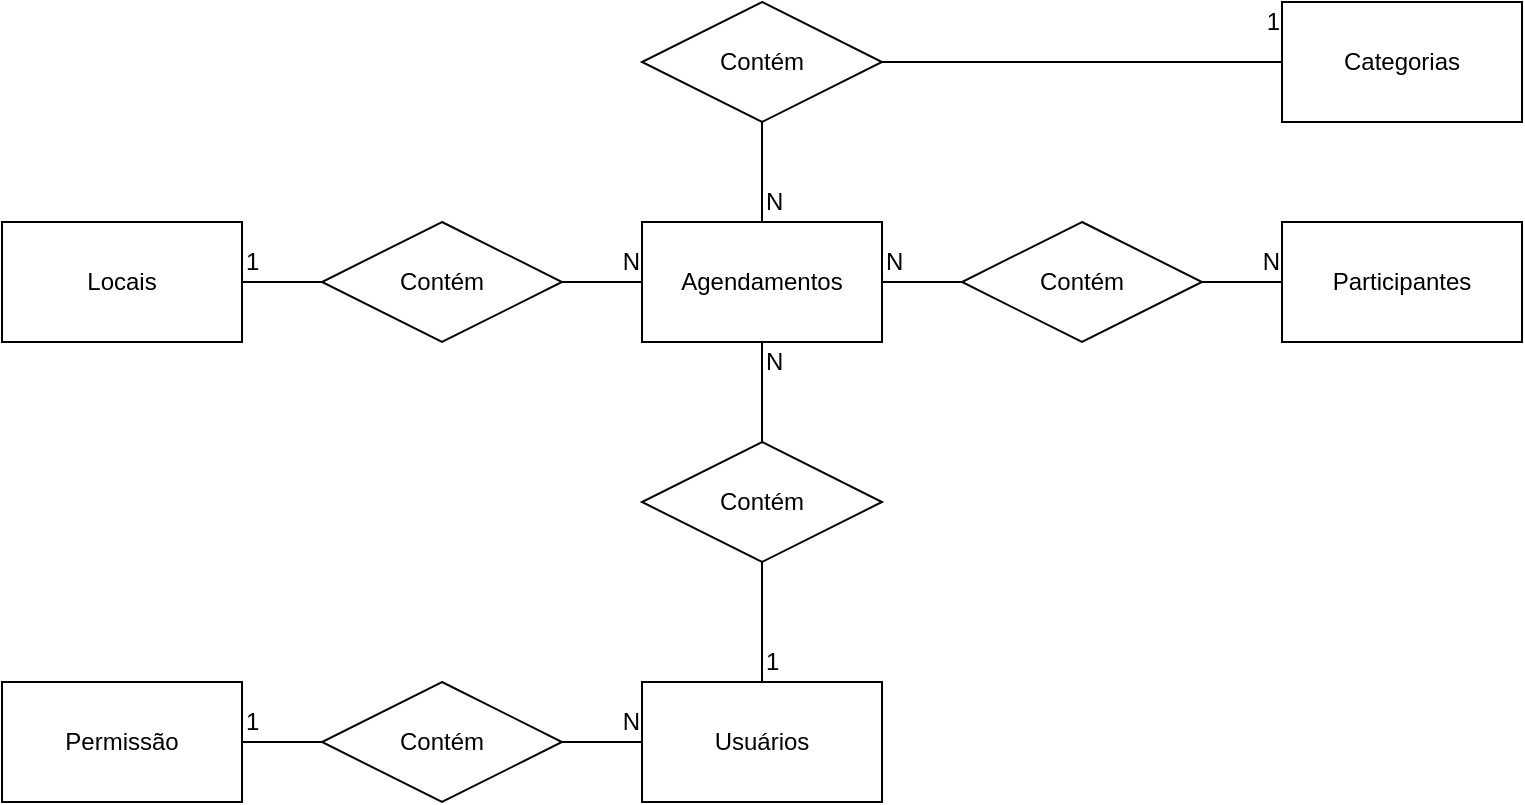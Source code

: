 <mxfile version="12.2.0" type="device" pages="2"><diagram id="XMe4CRf7_BQNxIfRxht0" name="Conceitual"><mxGraphModel dx="2062" dy="804" grid="1" gridSize="10" guides="1" tooltips="1" connect="1" arrows="1" fold="1" page="1" pageScale="1" pageWidth="1169" pageHeight="827" math="0" shadow="0"><root><mxCell id="0"/><mxCell id="1" parent="0"/><mxCell id="_V3fu1oozuBpXHvdez9o-13" style="edgeStyle=orthogonalEdgeStyle;rounded=0;orthogonalLoop=1;jettySize=auto;html=1;entryX=0;entryY=0.5;entryDx=0;entryDy=0;endArrow=none;endFill=0;" parent="1" source="_V3fu1oozuBpXHvdez9o-2" target="_V3fu1oozuBpXHvdez9o-6" edge="1"><mxGeometry relative="1" as="geometry"/></mxCell><mxCell id="_V3fu1oozuBpXHvdez9o-2" value="Contém" style="rhombus;whiteSpace=wrap;html=1;" parent="1" vertex="1"><mxGeometry x="200" y="150" width="120" height="60" as="geometry"/></mxCell><mxCell id="_V3fu1oozuBpXHvdez9o-12" style="edgeStyle=orthogonalEdgeStyle;rounded=0;orthogonalLoop=1;jettySize=auto;html=1;entryX=0;entryY=0.5;entryDx=0;entryDy=0;endArrow=none;endFill=0;" parent="1" source="_V3fu1oozuBpXHvdez9o-4" target="_V3fu1oozuBpXHvdez9o-2" edge="1"><mxGeometry relative="1" as="geometry"/></mxCell><mxCell id="_V3fu1oozuBpXHvdez9o-4" value="Locais" style="rounded=0;whiteSpace=wrap;html=1;" parent="1" vertex="1"><mxGeometry x="40" y="150" width="120" height="60" as="geometry"/></mxCell><mxCell id="_V3fu1oozuBpXHvdez9o-5" value="Permissão" style="rounded=0;whiteSpace=wrap;html=1;" parent="1" vertex="1"><mxGeometry x="40" y="380" width="120" height="60" as="geometry"/></mxCell><mxCell id="_V3fu1oozuBpXHvdez9o-14" style="edgeStyle=orthogonalEdgeStyle;rounded=0;orthogonalLoop=1;jettySize=auto;html=1;endArrow=none;endFill=0;" parent="1" source="_V3fu1oozuBpXHvdez9o-6" target="_V3fu1oozuBpXHvdez9o-8" edge="1"><mxGeometry relative="1" as="geometry"/></mxCell><mxCell id="_V3fu1oozuBpXHvdez9o-22" style="edgeStyle=orthogonalEdgeStyle;rounded=0;orthogonalLoop=1;jettySize=auto;html=1;endArrow=none;endFill=0;entryX=0;entryY=0.5;entryDx=0;entryDy=0;" parent="1" source="_V3fu1oozuBpXHvdez9o-6" target="_V3fu1oozuBpXHvdez9o-37" edge="1"><mxGeometry relative="1" as="geometry"><mxPoint x="560" y="70" as="sourcePoint"/></mxGeometry></mxCell><mxCell id="_V3fu1oozuBpXHvdez9o-6" value="Agendamentos" style="rounded=0;whiteSpace=wrap;html=1;" parent="1" vertex="1"><mxGeometry x="360" y="150" width="120" height="60" as="geometry"/></mxCell><mxCell id="_V3fu1oozuBpXHvdez9o-16" style="edgeStyle=orthogonalEdgeStyle;rounded=0;orthogonalLoop=1;jettySize=auto;html=1;entryX=1;entryY=0.5;entryDx=0;entryDy=0;endArrow=none;endFill=0;" parent="1" source="_V3fu1oozuBpXHvdez9o-7" target="_V3fu1oozuBpXHvdez9o-9" edge="1"><mxGeometry relative="1" as="geometry"/></mxCell><mxCell id="_V3fu1oozuBpXHvdez9o-7" value="Usuários" style="rounded=0;whiteSpace=wrap;html=1;" parent="1" vertex="1"><mxGeometry x="360" y="380" width="120" height="60" as="geometry"/></mxCell><mxCell id="_V3fu1oozuBpXHvdez9o-15" style="edgeStyle=orthogonalEdgeStyle;rounded=0;orthogonalLoop=1;jettySize=auto;html=1;endArrow=none;endFill=0;" parent="1" source="_V3fu1oozuBpXHvdez9o-8" target="_V3fu1oozuBpXHvdez9o-7" edge="1"><mxGeometry relative="1" as="geometry"/></mxCell><mxCell id="_V3fu1oozuBpXHvdez9o-8" value="Contém" style="rhombus;whiteSpace=wrap;html=1;" parent="1" vertex="1"><mxGeometry x="360" y="260" width="120" height="60" as="geometry"/></mxCell><mxCell id="_V3fu1oozuBpXHvdez9o-17" style="edgeStyle=orthogonalEdgeStyle;rounded=0;orthogonalLoop=1;jettySize=auto;html=1;endArrow=none;endFill=0;" parent="1" source="_V3fu1oozuBpXHvdez9o-9" target="_V3fu1oozuBpXHvdez9o-5" edge="1"><mxGeometry relative="1" as="geometry"/></mxCell><mxCell id="_V3fu1oozuBpXHvdez9o-9" value="Contém" style="rhombus;whiteSpace=wrap;html=1;" parent="1" vertex="1"><mxGeometry x="200" y="380" width="120" height="60" as="geometry"/></mxCell><mxCell id="_V3fu1oozuBpXHvdez9o-20" value="Categorias" style="rounded=0;whiteSpace=wrap;html=1;" parent="1" vertex="1"><mxGeometry x="680" y="40" width="120" height="60" as="geometry"/></mxCell><mxCell id="_V3fu1oozuBpXHvdez9o-23" style="edgeStyle=orthogonalEdgeStyle;rounded=0;orthogonalLoop=1;jettySize=auto;html=1;endArrow=none;endFill=0;" parent="1" source="_V3fu1oozuBpXHvdez9o-21" target="_V3fu1oozuBpXHvdez9o-20" edge="1"><mxGeometry relative="1" as="geometry"/></mxCell><mxCell id="_V3fu1oozuBpXHvdez9o-41" style="edgeStyle=orthogonalEdgeStyle;rounded=0;orthogonalLoop=1;jettySize=auto;html=1;endArrow=none;endFill=0;" parent="1" source="_V3fu1oozuBpXHvdez9o-21" target="_V3fu1oozuBpXHvdez9o-6" edge="1"><mxGeometry relative="1" as="geometry"/></mxCell><mxCell id="_V3fu1oozuBpXHvdez9o-21" value="Contém" style="rhombus;whiteSpace=wrap;html=1;" parent="1" vertex="1"><mxGeometry x="360" y="40" width="120" height="60" as="geometry"/></mxCell><mxCell id="_V3fu1oozuBpXHvdez9o-26" value="N" style="text;html=1;resizable=0;points=[];autosize=1;align=left;verticalAlign=top;spacingTop=-4;" parent="1" vertex="1"><mxGeometry x="420" y="130" width="20" height="20" as="geometry"/></mxCell><mxCell id="_V3fu1oozuBpXHvdez9o-27" value="1&lt;br&gt;" style="text;html=1;resizable=0;points=[];autosize=1;align=right;verticalAlign=top;spacingTop=-4;" parent="1" vertex="1"><mxGeometry x="660" y="40" width="20" height="20" as="geometry"/></mxCell><mxCell id="_V3fu1oozuBpXHvdez9o-28" value="N" style="text;html=1;resizable=0;points=[];autosize=1;align=left;verticalAlign=top;spacingTop=-4;" parent="1" vertex="1"><mxGeometry x="420" y="210" width="20" height="20" as="geometry"/></mxCell><mxCell id="_V3fu1oozuBpXHvdez9o-29" value="1&lt;br&gt;" style="text;html=1;resizable=0;points=[];autosize=1;align=left;verticalAlign=top;spacingTop=-4;" parent="1" vertex="1"><mxGeometry x="420" y="360" width="20" height="20" as="geometry"/></mxCell><mxCell id="_V3fu1oozuBpXHvdez9o-30" value="N" style="text;html=1;resizable=0;points=[];autosize=1;align=right;verticalAlign=top;spacingTop=-4;" parent="1" vertex="1"><mxGeometry x="340" y="160" width="20" height="20" as="geometry"/></mxCell><mxCell id="_V3fu1oozuBpXHvdez9o-31" value="1&lt;br&gt;" style="text;html=1;resizable=0;points=[];autosize=1;align=left;verticalAlign=top;spacingTop=-4;" parent="1" vertex="1"><mxGeometry x="160" y="160" width="20" height="20" as="geometry"/></mxCell><mxCell id="_V3fu1oozuBpXHvdez9o-33" value="N" style="text;html=1;resizable=0;points=[];autosize=1;align=right;verticalAlign=top;spacingTop=-4;" parent="1" vertex="1"><mxGeometry x="340" y="390" width="20" height="20" as="geometry"/></mxCell><mxCell id="_V3fu1oozuBpXHvdez9o-34" value="1&lt;br&gt;" style="text;html=1;resizable=0;points=[];autosize=1;align=left;verticalAlign=top;spacingTop=-4;" parent="1" vertex="1"><mxGeometry x="160" y="390" width="20" height="20" as="geometry"/></mxCell><mxCell id="_V3fu1oozuBpXHvdez9o-35" value="Participantes" style="rounded=0;whiteSpace=wrap;html=1;" parent="1" vertex="1"><mxGeometry x="680" y="150" width="120" height="60" as="geometry"/></mxCell><mxCell id="_V3fu1oozuBpXHvdez9o-36" style="edgeStyle=orthogonalEdgeStyle;rounded=0;orthogonalLoop=1;jettySize=auto;html=1;endArrow=none;endFill=0;" parent="1" source="_V3fu1oozuBpXHvdez9o-37" target="_V3fu1oozuBpXHvdez9o-35" edge="1"><mxGeometry relative="1" as="geometry"/></mxCell><mxCell id="_V3fu1oozuBpXHvdez9o-37" value="Contém" style="rhombus;whiteSpace=wrap;html=1;" parent="1" vertex="1"><mxGeometry x="520" y="150" width="120" height="60" as="geometry"/></mxCell><mxCell id="_V3fu1oozuBpXHvdez9o-38" value="N" style="text;html=1;resizable=0;points=[];autosize=1;align=right;verticalAlign=top;spacingTop=-4;" parent="1" vertex="1"><mxGeometry x="660" y="160" width="20" height="20" as="geometry"/></mxCell><mxCell id="_V3fu1oozuBpXHvdez9o-40" value="N" style="text;html=1;resizable=0;points=[];autosize=1;align=left;verticalAlign=top;spacingTop=-4;" parent="1" vertex="1"><mxGeometry x="480" y="160" width="20" height="20" as="geometry"/></mxCell></root></mxGraphModel></diagram><diagram id="rFNvt57hg7fvo4KlzDtY" name="Lógico"><mxGraphModel dx="1718" dy="670" grid="1" gridSize="10" guides="1" tooltips="1" connect="1" arrows="1" fold="1" page="1" pageScale="1" pageWidth="1169" pageHeight="827" math="0" shadow="0"><root><mxCell id="oa-7JB8yVRIhkq3HCTqW-0"/><mxCell id="oa-7JB8yVRIhkq3HCTqW-1" parent="oa-7JB8yVRIhkq3HCTqW-0"/><mxCell id="oa-7JB8yVRIhkq3HCTqW-125" style="edgeStyle=orthogonalEdgeStyle;rounded=0;orthogonalLoop=1;jettySize=auto;html=1;entryX=1;entryY=0.5;entryDx=0;entryDy=0;endArrow=none;endFill=0;" edge="1" parent="oa-7JB8yVRIhkq3HCTqW-1" source="oa-7JB8yVRIhkq3HCTqW-3" target="oa-7JB8yVRIhkq3HCTqW-44"><mxGeometry relative="1" as="geometry"><Array as="points"><mxPoint x="340" y="565"/><mxPoint x="340" y="265"/></Array></mxGeometry></mxCell><mxCell id="oa-7JB8yVRIhkq3HCTqW-3" value="Ambientes" style="swimlane;fontStyle=0;childLayout=stackLayout;horizontal=1;startSize=26;fillColor=#e0e0e0;horizontalStack=0;resizeParent=1;resizeParentMax=0;resizeLast=0;collapsible=1;marginBottom=0;swimlaneFillColor=#ffffff;align=center;fontSize=14;" vertex="1" parent="oa-7JB8yVRIhkq3HCTqW-1"><mxGeometry x="400" y="480" width="280" height="170" as="geometry"/></mxCell><mxCell id="oa-7JB8yVRIhkq3HCTqW-4" value="AmbienteId: Int" style="shape=partialRectangle;top=0;left=0;right=0;bottom=1;align=left;verticalAlign=middle;fillColor=none;spacingLeft=34;spacingRight=4;overflow=hidden;rotatable=0;points=[[0,0.5],[1,0.5]];portConstraint=eastwest;dropTarget=0;fontStyle=5;fontSize=12;" vertex="1" parent="oa-7JB8yVRIhkq3HCTqW-3"><mxGeometry y="26" width="280" height="30" as="geometry"/></mxCell><mxCell id="oa-7JB8yVRIhkq3HCTqW-5" value="PK" style="shape=partialRectangle;top=0;left=0;bottom=0;fillColor=none;align=left;verticalAlign=middle;spacingLeft=4;spacingRight=4;overflow=hidden;rotatable=0;points=[];portConstraint=eastwest;part=1;fontSize=12;" vertex="1" connectable="0" parent="oa-7JB8yVRIhkq3HCTqW-4"><mxGeometry width="30" height="30" as="geometry"/></mxCell><mxCell id="oa-7JB8yVRIhkq3HCTqW-6" value="Nome:  Varchar(255)" style="shape=partialRectangle;top=0;left=0;right=0;bottom=0;align=left;verticalAlign=top;fillColor=none;spacingLeft=34;spacingRight=4;overflow=hidden;rotatable=0;points=[[0,0.5],[1,0.5]];portConstraint=eastwest;dropTarget=0;fontSize=12;" vertex="1" parent="oa-7JB8yVRIhkq3HCTqW-3"><mxGeometry y="56" width="280" height="26" as="geometry"/></mxCell><mxCell id="oa-7JB8yVRIhkq3HCTqW-7" value="" style="shape=partialRectangle;top=0;left=0;bottom=0;fillColor=none;align=left;verticalAlign=top;spacingLeft=4;spacingRight=4;overflow=hidden;rotatable=0;points=[];portConstraint=eastwest;part=1;fontSize=12;" vertex="1" connectable="0" parent="oa-7JB8yVRIhkq3HCTqW-6"><mxGeometry width="30" height="26" as="geometry"/></mxCell><mxCell id="oa-7JB8yVRIhkq3HCTqW-8" value="SoftwaresDoAmbiente: Text" style="shape=partialRectangle;top=0;left=0;right=0;bottom=0;align=left;verticalAlign=top;fillColor=none;spacingLeft=34;spacingRight=4;overflow=hidden;rotatable=0;points=[[0,0.5],[1,0.5]];portConstraint=eastwest;dropTarget=0;fontSize=12;" vertex="1" parent="oa-7JB8yVRIhkq3HCTqW-3"><mxGeometry y="82" width="280" height="26" as="geometry"/></mxCell><mxCell id="oa-7JB8yVRIhkq3HCTqW-9" value="" style="shape=partialRectangle;top=0;left=0;bottom=0;fillColor=none;align=left;verticalAlign=top;spacingLeft=4;spacingRight=4;overflow=hidden;rotatable=0;points=[];portConstraint=eastwest;part=1;fontSize=12;" vertex="1" connectable="0" parent="oa-7JB8yVRIhkq3HCTqW-8"><mxGeometry width="30" height="26" as="geometry"/></mxCell><mxCell id="oa-7JB8yVRIhkq3HCTqW-10" value="EquipamentosDoAmbiente: Varchar(255)" style="shape=partialRectangle;top=0;left=0;right=0;bottom=0;align=left;verticalAlign=top;fillColor=none;spacingLeft=34;spacingRight=4;overflow=hidden;rotatable=0;points=[[0,0.5],[1,0.5]];portConstraint=eastwest;dropTarget=0;fontSize=12;" vertex="1" parent="oa-7JB8yVRIhkq3HCTqW-3"><mxGeometry y="108" width="280" height="26" as="geometry"/></mxCell><mxCell id="oa-7JB8yVRIhkq3HCTqW-11" value="" style="shape=partialRectangle;top=0;left=0;bottom=0;fillColor=none;align=left;verticalAlign=top;spacingLeft=4;spacingRight=4;overflow=hidden;rotatable=0;points=[];portConstraint=eastwest;part=1;fontSize=12;" vertex="1" connectable="0" parent="oa-7JB8yVRIhkq3HCTqW-10"><mxGeometry width="30" height="26" as="geometry"/></mxCell><mxCell id="oa-7JB8yVRIhkq3HCTqW-25" value="QuantidadePessoas: Int" style="shape=partialRectangle;top=0;left=0;right=0;bottom=0;align=left;verticalAlign=top;fillColor=none;spacingLeft=34;spacingRight=4;overflow=hidden;rotatable=0;points=[[0,0.5],[1,0.5]];portConstraint=eastwest;dropTarget=0;fontSize=12;" vertex="1" parent="oa-7JB8yVRIhkq3HCTqW-3"><mxGeometry y="134" width="280" height="26" as="geometry"/></mxCell><mxCell id="oa-7JB8yVRIhkq3HCTqW-26" value="" style="shape=partialRectangle;top=0;left=0;bottom=0;fillColor=none;align=left;verticalAlign=top;spacingLeft=4;spacingRight=4;overflow=hidden;rotatable=0;points=[];portConstraint=eastwest;part=1;fontSize=12;" vertex="1" connectable="0" parent="oa-7JB8yVRIhkq3HCTqW-25"><mxGeometry width="30" height="26" as="geometry"/></mxCell><mxCell id="oa-7JB8yVRIhkq3HCTqW-12" value="" style="shape=partialRectangle;top=0;left=0;right=0;bottom=0;align=left;verticalAlign=top;fillColor=none;spacingLeft=34;spacingRight=4;overflow=hidden;rotatable=0;points=[[0,0.5],[1,0.5]];portConstraint=eastwest;dropTarget=0;fontSize=12;" vertex="1" parent="oa-7JB8yVRIhkq3HCTqW-3"><mxGeometry y="160" width="280" height="10" as="geometry"/></mxCell><mxCell id="oa-7JB8yVRIhkq3HCTqW-13" value="" style="shape=partialRectangle;top=0;left=0;bottom=0;fillColor=none;align=left;verticalAlign=top;spacingLeft=4;spacingRight=4;overflow=hidden;rotatable=0;points=[];portConstraint=eastwest;part=1;fontSize=12;" vertex="1" connectable="0" parent="oa-7JB8yVRIhkq3HCTqW-12"><mxGeometry width="30" height="10" as="geometry"/></mxCell><mxCell id="oa-7JB8yVRIhkq3HCTqW-27" value="Agendamentos" style="swimlane;fontStyle=0;childLayout=stackLayout;horizontal=1;startSize=26;fillColor=#e0e0e0;horizontalStack=0;resizeParent=1;resizeParentMax=0;resizeLast=0;collapsible=1;marginBottom=0;swimlaneFillColor=#ffffff;align=center;fontSize=14;" vertex="1" parent="oa-7JB8yVRIhkq3HCTqW-1"><mxGeometry x="40" y="40" width="280" height="248" as="geometry"/></mxCell><mxCell id="oa-7JB8yVRIhkq3HCTqW-28" value="AgendamentoId: Int" style="shape=partialRectangle;top=0;left=0;right=0;bottom=1;align=left;verticalAlign=middle;fillColor=none;spacingLeft=34;spacingRight=4;overflow=hidden;rotatable=0;points=[[0,0.5],[1,0.5]];portConstraint=eastwest;dropTarget=0;fontStyle=5;fontSize=12;" vertex="1" parent="oa-7JB8yVRIhkq3HCTqW-27"><mxGeometry y="26" width="280" height="30" as="geometry"/></mxCell><mxCell id="oa-7JB8yVRIhkq3HCTqW-29" value="PK" style="shape=partialRectangle;top=0;left=0;bottom=0;fillColor=none;align=left;verticalAlign=middle;spacingLeft=4;spacingRight=4;overflow=hidden;rotatable=0;points=[];portConstraint=eastwest;part=1;fontSize=12;" vertex="1" connectable="0" parent="oa-7JB8yVRIhkq3HCTqW-28"><mxGeometry width="30" height="30" as="geometry"/></mxCell><mxCell id="oa-7JB8yVRIhkq3HCTqW-30" value="InicioReserva: DateTime" style="shape=partialRectangle;top=0;left=0;right=0;bottom=0;align=left;verticalAlign=top;fillColor=none;spacingLeft=34;spacingRight=4;overflow=hidden;rotatable=0;points=[[0,0.5],[1,0.5]];portConstraint=eastwest;dropTarget=0;fontSize=12;" vertex="1" parent="oa-7JB8yVRIhkq3HCTqW-27"><mxGeometry y="56" width="280" height="26" as="geometry"/></mxCell><mxCell id="oa-7JB8yVRIhkq3HCTqW-31" value="" style="shape=partialRectangle;top=0;left=0;bottom=0;fillColor=none;align=left;verticalAlign=top;spacingLeft=4;spacingRight=4;overflow=hidden;rotatable=0;points=[];portConstraint=eastwest;part=1;fontSize=12;" vertex="1" connectable="0" parent="oa-7JB8yVRIhkq3HCTqW-30"><mxGeometry width="30" height="26" as="geometry"/></mxCell><mxCell id="oa-7JB8yVRIhkq3HCTqW-32" value="TerminoReserva: DateTime" style="shape=partialRectangle;top=0;left=0;right=0;bottom=0;align=left;verticalAlign=top;fillColor=none;spacingLeft=34;spacingRight=4;overflow=hidden;rotatable=0;points=[[0,0.5],[1,0.5]];portConstraint=eastwest;dropTarget=0;fontSize=12;" vertex="1" parent="oa-7JB8yVRIhkq3HCTqW-27"><mxGeometry y="82" width="280" height="26" as="geometry"/></mxCell><mxCell id="oa-7JB8yVRIhkq3HCTqW-33" value="" style="shape=partialRectangle;top=0;left=0;bottom=0;fillColor=none;align=left;verticalAlign=top;spacingLeft=4;spacingRight=4;overflow=hidden;rotatable=0;points=[];portConstraint=eastwest;part=1;fontSize=12;" vertex="1" connectable="0" parent="oa-7JB8yVRIhkq3HCTqW-32"><mxGeometry width="30" height="26" as="geometry"/></mxCell><mxCell id="oa-7JB8yVRIhkq3HCTqW-34" value="Descricao: Varchar(255)" style="shape=partialRectangle;top=0;left=0;right=0;bottom=0;align=left;verticalAlign=top;fillColor=none;spacingLeft=34;spacingRight=4;overflow=hidden;rotatable=0;points=[[0,0.5],[1,0.5]];portConstraint=eastwest;dropTarget=0;fontSize=12;" vertex="1" parent="oa-7JB8yVRIhkq3HCTqW-27"><mxGeometry y="108" width="280" height="26" as="geometry"/></mxCell><mxCell id="oa-7JB8yVRIhkq3HCTqW-35" value="" style="shape=partialRectangle;top=0;left=0;bottom=0;fillColor=none;align=left;verticalAlign=top;spacingLeft=4;spacingRight=4;overflow=hidden;rotatable=0;points=[];portConstraint=eastwest;part=1;fontSize=12;" vertex="1" connectable="0" parent="oa-7JB8yVRIhkq3HCTqW-34"><mxGeometry width="30" height="26" as="geometry"/></mxCell><mxCell id="oa-7JB8yVRIhkq3HCTqW-36" value="Observacao: Varchar(255)" style="shape=partialRectangle;top=0;left=0;right=0;bottom=0;align=left;verticalAlign=top;fillColor=none;spacingLeft=34;spacingRight=4;overflow=hidden;rotatable=0;points=[[0,0.5],[1,0.5]];portConstraint=eastwest;dropTarget=0;fontSize=12;" vertex="1" parent="oa-7JB8yVRIhkq3HCTqW-27"><mxGeometry y="134" width="280" height="26" as="geometry"/></mxCell><mxCell id="oa-7JB8yVRIhkq3HCTqW-37" value="" style="shape=partialRectangle;top=0;left=0;bottom=0;fillColor=none;align=left;verticalAlign=top;spacingLeft=4;spacingRight=4;overflow=hidden;rotatable=0;points=[];portConstraint=eastwest;part=1;fontSize=12;" vertex="1" connectable="0" parent="oa-7JB8yVRIhkq3HCTqW-36"><mxGeometry width="30" height="26" as="geometry"/></mxCell><mxCell id="oa-7JB8yVRIhkq3HCTqW-42" value="Criador: Int" style="shape=partialRectangle;top=0;left=0;right=0;bottom=0;align=left;verticalAlign=top;fillColor=none;spacingLeft=34;spacingRight=4;overflow=hidden;rotatable=0;points=[[0,0.5],[1,0.5]];portConstraint=eastwest;dropTarget=0;fontSize=12;" vertex="1" parent="oa-7JB8yVRIhkq3HCTqW-27"><mxGeometry y="160" width="280" height="26" as="geometry"/></mxCell><mxCell id="oa-7JB8yVRIhkq3HCTqW-43" value="FK" style="shape=partialRectangle;top=0;left=0;bottom=0;fillColor=none;align=left;verticalAlign=top;spacingLeft=4;spacingRight=4;overflow=hidden;rotatable=0;points=[];portConstraint=eastwest;part=1;fontSize=12;" vertex="1" connectable="0" parent="oa-7JB8yVRIhkq3HCTqW-42"><mxGeometry width="30" height="26" as="geometry"/></mxCell><mxCell id="oa-7JB8yVRIhkq3HCTqW-40" value="CategoriaId: Int" style="shape=partialRectangle;top=0;left=0;right=0;bottom=0;align=left;verticalAlign=top;fillColor=none;spacingLeft=34;spacingRight=4;overflow=hidden;rotatable=0;points=[[0,0.5],[1,0.5]];portConstraint=eastwest;dropTarget=0;fontSize=12;" vertex="1" parent="oa-7JB8yVRIhkq3HCTqW-27"><mxGeometry y="186" width="280" height="26" as="geometry"/></mxCell><mxCell id="oa-7JB8yVRIhkq3HCTqW-41" value="FK" style="shape=partialRectangle;top=0;left=0;bottom=0;fillColor=none;align=left;verticalAlign=top;spacingLeft=4;spacingRight=4;overflow=hidden;rotatable=0;points=[];portConstraint=eastwest;part=1;fontSize=12;" vertex="1" connectable="0" parent="oa-7JB8yVRIhkq3HCTqW-40"><mxGeometry width="30" height="26" as="geometry"/></mxCell><mxCell id="oa-7JB8yVRIhkq3HCTqW-44" value="AmbienteId: Int" style="shape=partialRectangle;top=0;left=0;right=0;bottom=0;align=left;verticalAlign=top;fillColor=none;spacingLeft=34;spacingRight=4;overflow=hidden;rotatable=0;points=[[0,0.5],[1,0.5]];portConstraint=eastwest;dropTarget=0;fontSize=12;" vertex="1" parent="oa-7JB8yVRIhkq3HCTqW-27"><mxGeometry y="212" width="280" height="26" as="geometry"/></mxCell><mxCell id="oa-7JB8yVRIhkq3HCTqW-45" value="FK" style="shape=partialRectangle;top=0;left=0;bottom=0;fillColor=none;align=left;verticalAlign=top;spacingLeft=4;spacingRight=4;overflow=hidden;rotatable=0;points=[];portConstraint=eastwest;part=1;fontSize=12;" vertex="1" connectable="0" parent="oa-7JB8yVRIhkq3HCTqW-44"><mxGeometry width="30" height="26" as="geometry"/></mxCell><mxCell id="oa-7JB8yVRIhkq3HCTqW-38" value="" style="shape=partialRectangle;top=0;left=0;right=0;bottom=0;align=left;verticalAlign=top;fillColor=none;spacingLeft=34;spacingRight=4;overflow=hidden;rotatable=0;points=[[0,0.5],[1,0.5]];portConstraint=eastwest;dropTarget=0;fontSize=12;" vertex="1" parent="oa-7JB8yVRIhkq3HCTqW-27"><mxGeometry y="238" width="280" height="10" as="geometry"/></mxCell><mxCell id="oa-7JB8yVRIhkq3HCTqW-39" value="" style="shape=partialRectangle;top=0;left=0;bottom=0;fillColor=none;align=left;verticalAlign=top;spacingLeft=4;spacingRight=4;overflow=hidden;rotatable=0;points=[];portConstraint=eastwest;part=1;fontSize=12;" vertex="1" connectable="0" parent="oa-7JB8yVRIhkq3HCTqW-38"><mxGeometry width="30" height="10" as="geometry"/></mxCell><mxCell id="oa-7JB8yVRIhkq3HCTqW-48" value="AgendamentosParticipantes" style="swimlane;fontStyle=0;childLayout=stackLayout;horizontal=1;startSize=26;fillColor=#e0e0e0;horizontalStack=0;resizeParent=1;resizeParentMax=0;resizeLast=0;collapsible=1;marginBottom=0;swimlaneFillColor=#ffffff;align=center;fontSize=14;" vertex="1" parent="oa-7JB8yVRIhkq3HCTqW-1"><mxGeometry x="400" y="40" width="280" height="88" as="geometry"/></mxCell><mxCell id="oa-7JB8yVRIhkq3HCTqW-61" value="AgendamentoId: Int" style="shape=partialRectangle;top=0;left=0;right=0;bottom=0;align=left;verticalAlign=top;fillColor=none;spacingLeft=34;spacingRight=4;overflow=hidden;rotatable=0;points=[[0,0.5],[1,0.5]];portConstraint=eastwest;dropTarget=0;fontSize=12;" vertex="1" parent="oa-7JB8yVRIhkq3HCTqW-48"><mxGeometry y="26" width="280" height="26" as="geometry"/></mxCell><mxCell id="oa-7JB8yVRIhkq3HCTqW-62" value="FK" style="shape=partialRectangle;top=0;left=0;bottom=0;fillColor=none;align=left;verticalAlign=top;spacingLeft=4;spacingRight=4;overflow=hidden;rotatable=0;points=[];portConstraint=eastwest;part=1;fontSize=12;" vertex="1" connectable="0" parent="oa-7JB8yVRIhkq3HCTqW-61"><mxGeometry width="30" height="26" as="geometry"/></mxCell><mxCell id="oa-7JB8yVRIhkq3HCTqW-63" value="ParticipanteId: Int" style="shape=partialRectangle;top=0;left=0;right=0;bottom=0;align=left;verticalAlign=top;fillColor=none;spacingLeft=34;spacingRight=4;overflow=hidden;rotatable=0;points=[[0,0.5],[1,0.5]];portConstraint=eastwest;dropTarget=0;fontSize=12;" vertex="1" parent="oa-7JB8yVRIhkq3HCTqW-48"><mxGeometry y="52" width="280" height="26" as="geometry"/></mxCell><mxCell id="oa-7JB8yVRIhkq3HCTqW-64" value="FK" style="shape=partialRectangle;top=0;left=0;bottom=0;fillColor=none;align=left;verticalAlign=top;spacingLeft=4;spacingRight=4;overflow=hidden;rotatable=0;points=[];portConstraint=eastwest;part=1;fontSize=12;" vertex="1" connectable="0" parent="oa-7JB8yVRIhkq3HCTqW-63"><mxGeometry width="30" height="26" as="geometry"/></mxCell><mxCell id="oa-7JB8yVRIhkq3HCTqW-65" value="" style="shape=partialRectangle;top=0;left=0;right=0;bottom=0;align=left;verticalAlign=top;fillColor=none;spacingLeft=34;spacingRight=4;overflow=hidden;rotatable=0;points=[[0,0.5],[1,0.5]];portConstraint=eastwest;dropTarget=0;fontSize=12;" vertex="1" parent="oa-7JB8yVRIhkq3HCTqW-48"><mxGeometry y="78" width="280" height="10" as="geometry"/></mxCell><mxCell id="oa-7JB8yVRIhkq3HCTqW-66" value="" style="shape=partialRectangle;top=0;left=0;bottom=0;fillColor=none;align=left;verticalAlign=top;spacingLeft=4;spacingRight=4;overflow=hidden;rotatable=0;points=[];portConstraint=eastwest;part=1;fontSize=12;" vertex="1" connectable="0" parent="oa-7JB8yVRIhkq3HCTqW-65"><mxGeometry width="30" height="10" as="geometry"/></mxCell><mxCell id="oa-7JB8yVRIhkq3HCTqW-67" style="edgeStyle=orthogonalEdgeStyle;rounded=0;orthogonalLoop=1;jettySize=auto;html=1;entryX=0;entryY=0.5;entryDx=0;entryDy=0;endArrow=none;endFill=0;" edge="1" parent="oa-7JB8yVRIhkq3HCTqW-1" source="oa-7JB8yVRIhkq3HCTqW-34" target="oa-7JB8yVRIhkq3HCTqW-61"><mxGeometry relative="1" as="geometry"/></mxCell><mxCell id="oa-7JB8yVRIhkq3HCTqW-89" style="edgeStyle=orthogonalEdgeStyle;rounded=0;orthogonalLoop=1;jettySize=auto;html=1;entryX=1;entryY=0.5;entryDx=0;entryDy=0;endArrow=none;endFill=0;" edge="1" parent="oa-7JB8yVRIhkq3HCTqW-1" source="oa-7JB8yVRIhkq3HCTqW-68" target="oa-7JB8yVRIhkq3HCTqW-63"><mxGeometry relative="1" as="geometry"/></mxCell><mxCell id="oa-7JB8yVRIhkq3HCTqW-68" value="Participantes" style="swimlane;fontStyle=0;childLayout=stackLayout;horizontal=1;startSize=26;fillColor=#e0e0e0;horizontalStack=0;resizeParent=1;resizeParentMax=0;resizeLast=0;collapsible=1;marginBottom=0;swimlaneFillColor=#ffffff;align=center;fontSize=14;" vertex="1" parent="oa-7JB8yVRIhkq3HCTqW-1"><mxGeometry x="760" y="40" width="280" height="144" as="geometry"/></mxCell><mxCell id="oa-7JB8yVRIhkq3HCTqW-69" value="ParticipanteId: Int" style="shape=partialRectangle;top=0;left=0;right=0;bottom=1;align=left;verticalAlign=middle;fillColor=none;spacingLeft=34;spacingRight=4;overflow=hidden;rotatable=0;points=[[0,0.5],[1,0.5]];portConstraint=eastwest;dropTarget=0;fontStyle=5;fontSize=12;" vertex="1" parent="oa-7JB8yVRIhkq3HCTqW-68"><mxGeometry y="26" width="280" height="30" as="geometry"/></mxCell><mxCell id="oa-7JB8yVRIhkq3HCTqW-70" value="PK" style="shape=partialRectangle;top=0;left=0;bottom=0;fillColor=none;align=left;verticalAlign=middle;spacingLeft=4;spacingRight=4;overflow=hidden;rotatable=0;points=[];portConstraint=eastwest;part=1;fontSize=12;" vertex="1" connectable="0" parent="oa-7JB8yVRIhkq3HCTqW-69"><mxGeometry width="30" height="30" as="geometry"/></mxCell><mxCell id="oa-7JB8yVRIhkq3HCTqW-71" value="Nome: Varchar(255)" style="shape=partialRectangle;top=0;left=0;right=0;bottom=0;align=left;verticalAlign=top;fillColor=none;spacingLeft=34;spacingRight=4;overflow=hidden;rotatable=0;points=[[0,0.5],[1,0.5]];portConstraint=eastwest;dropTarget=0;fontSize=12;" vertex="1" parent="oa-7JB8yVRIhkq3HCTqW-68"><mxGeometry y="56" width="280" height="26" as="geometry"/></mxCell><mxCell id="oa-7JB8yVRIhkq3HCTqW-72" value="" style="shape=partialRectangle;top=0;left=0;bottom=0;fillColor=none;align=left;verticalAlign=top;spacingLeft=4;spacingRight=4;overflow=hidden;rotatable=0;points=[];portConstraint=eastwest;part=1;fontSize=12;" vertex="1" connectable="0" parent="oa-7JB8yVRIhkq3HCTqW-71"><mxGeometry width="30" height="26" as="geometry"/></mxCell><mxCell id="oa-7JB8yVRIhkq3HCTqW-73" value="RG: Char(10)" style="shape=partialRectangle;top=0;left=0;right=0;bottom=0;align=left;verticalAlign=top;fillColor=none;spacingLeft=34;spacingRight=4;overflow=hidden;rotatable=0;points=[[0,0.5],[1,0.5]];portConstraint=eastwest;dropTarget=0;fontSize=12;" vertex="1" parent="oa-7JB8yVRIhkq3HCTqW-68"><mxGeometry y="82" width="280" height="26" as="geometry"/></mxCell><mxCell id="oa-7JB8yVRIhkq3HCTqW-74" value="" style="shape=partialRectangle;top=0;left=0;bottom=0;fillColor=none;align=left;verticalAlign=top;spacingLeft=4;spacingRight=4;overflow=hidden;rotatable=0;points=[];portConstraint=eastwest;part=1;fontSize=12;" vertex="1" connectable="0" parent="oa-7JB8yVRIhkq3HCTqW-73"><mxGeometry width="30" height="26" as="geometry"/></mxCell><mxCell id="oa-7JB8yVRIhkq3HCTqW-75" value="NumeroCracha: Varchar(100)" style="shape=partialRectangle;top=0;left=0;right=0;bottom=0;align=left;verticalAlign=top;fillColor=none;spacingLeft=34;spacingRight=4;overflow=hidden;rotatable=0;points=[[0,0.5],[1,0.5]];portConstraint=eastwest;dropTarget=0;fontSize=12;" vertex="1" parent="oa-7JB8yVRIhkq3HCTqW-68"><mxGeometry y="108" width="280" height="26" as="geometry"/></mxCell><mxCell id="oa-7JB8yVRIhkq3HCTqW-76" value="" style="shape=partialRectangle;top=0;left=0;bottom=0;fillColor=none;align=left;verticalAlign=top;spacingLeft=4;spacingRight=4;overflow=hidden;rotatable=0;points=[];portConstraint=eastwest;part=1;fontSize=12;" vertex="1" connectable="0" parent="oa-7JB8yVRIhkq3HCTqW-75"><mxGeometry width="30" height="26" as="geometry"/></mxCell><mxCell id="oa-7JB8yVRIhkq3HCTqW-85" value="" style="shape=partialRectangle;top=0;left=0;right=0;bottom=0;align=left;verticalAlign=top;fillColor=none;spacingLeft=34;spacingRight=4;overflow=hidden;rotatable=0;points=[[0,0.5],[1,0.5]];portConstraint=eastwest;dropTarget=0;fontSize=12;" vertex="1" parent="oa-7JB8yVRIhkq3HCTqW-68"><mxGeometry y="134" width="280" height="10" as="geometry"/></mxCell><mxCell id="oa-7JB8yVRIhkq3HCTqW-86" value="" style="shape=partialRectangle;top=0;left=0;bottom=0;fillColor=none;align=left;verticalAlign=top;spacingLeft=4;spacingRight=4;overflow=hidden;rotatable=0;points=[];portConstraint=eastwest;part=1;fontSize=12;" vertex="1" connectable="0" parent="oa-7JB8yVRIhkq3HCTqW-85"><mxGeometry width="30" height="10" as="geometry"/></mxCell><mxCell id="oa-7JB8yVRIhkq3HCTqW-134" style="edgeStyle=orthogonalEdgeStyle;rounded=0;orthogonalLoop=1;jettySize=auto;html=1;endArrow=none;endFill=0;" edge="1" parent="oa-7JB8yVRIhkq3HCTqW-1" source="oa-7JB8yVRIhkq3HCTqW-90" target="oa-7JB8yVRIhkq3HCTqW-42"><mxGeometry relative="1" as="geometry"><Array as="points"><mxPoint x="380" y="245"/><mxPoint x="380" y="213"/></Array></mxGeometry></mxCell><mxCell id="oa-7JB8yVRIhkq3HCTqW-90" value="Usuarios" style="swimlane;fontStyle=0;childLayout=stackLayout;horizontal=1;startSize=26;fillColor=#e0e0e0;horizontalStack=0;resizeParent=1;resizeParentMax=0;resizeLast=0;collapsible=1;marginBottom=0;swimlaneFillColor=#ffffff;align=center;fontSize=14;" vertex="1" parent="oa-7JB8yVRIhkq3HCTqW-1"><mxGeometry x="400" y="160" width="280" height="170" as="geometry"/></mxCell><mxCell id="oa-7JB8yVRIhkq3HCTqW-91" value="UsuarioId: Int" style="shape=partialRectangle;top=0;left=0;right=0;bottom=1;align=left;verticalAlign=middle;fillColor=none;spacingLeft=34;spacingRight=4;overflow=hidden;rotatable=0;points=[[0,0.5],[1,0.5]];portConstraint=eastwest;dropTarget=0;fontStyle=5;fontSize=12;" vertex="1" parent="oa-7JB8yVRIhkq3HCTqW-90"><mxGeometry y="26" width="280" height="30" as="geometry"/></mxCell><mxCell id="oa-7JB8yVRIhkq3HCTqW-92" value="PK" style="shape=partialRectangle;top=0;left=0;bottom=0;fillColor=none;align=left;verticalAlign=middle;spacingLeft=4;spacingRight=4;overflow=hidden;rotatable=0;points=[];portConstraint=eastwest;part=1;fontSize=12;" vertex="1" connectable="0" parent="oa-7JB8yVRIhkq3HCTqW-91"><mxGeometry width="30" height="30" as="geometry"/></mxCell><mxCell id="oa-7JB8yVRIhkq3HCTqW-93" value="Nome:  Varchar(255)" style="shape=partialRectangle;top=0;left=0;right=0;bottom=0;align=left;verticalAlign=top;fillColor=none;spacingLeft=34;spacingRight=4;overflow=hidden;rotatable=0;points=[[0,0.5],[1,0.5]];portConstraint=eastwest;dropTarget=0;fontSize=12;" vertex="1" parent="oa-7JB8yVRIhkq3HCTqW-90"><mxGeometry y="56" width="280" height="26" as="geometry"/></mxCell><mxCell id="oa-7JB8yVRIhkq3HCTqW-94" value="" style="shape=partialRectangle;top=0;left=0;bottom=0;fillColor=none;align=left;verticalAlign=top;spacingLeft=4;spacingRight=4;overflow=hidden;rotatable=0;points=[];portConstraint=eastwest;part=1;fontSize=12;" vertex="1" connectable="0" parent="oa-7JB8yVRIhkq3HCTqW-93"><mxGeometry width="30" height="26" as="geometry"/></mxCell><mxCell id="oa-7JB8yVRIhkq3HCTqW-95" value="Varchar(50)" style="shape=partialRectangle;top=0;left=0;right=0;bottom=0;align=left;verticalAlign=top;fillColor=none;spacingLeft=34;spacingRight=4;overflow=hidden;rotatable=0;points=[[0,0.5],[1,0.5]];portConstraint=eastwest;dropTarget=0;fontSize=12;" vertex="1" parent="oa-7JB8yVRIhkq3HCTqW-90"><mxGeometry y="82" width="280" height="26" as="geometry"/></mxCell><mxCell id="oa-7JB8yVRIhkq3HCTqW-96" value="" style="shape=partialRectangle;top=0;left=0;bottom=0;fillColor=none;align=left;verticalAlign=top;spacingLeft=4;spacingRight=4;overflow=hidden;rotatable=0;points=[];portConstraint=eastwest;part=1;fontSize=12;" vertex="1" connectable="0" parent="oa-7JB8yVRIhkq3HCTqW-95"><mxGeometry width="30" height="26" as="geometry"/></mxCell><mxCell id="oa-7JB8yVRIhkq3HCTqW-97" value="Senha: Varchar(255)" style="shape=partialRectangle;top=0;left=0;right=0;bottom=0;align=left;verticalAlign=top;fillColor=none;spacingLeft=34;spacingRight=4;overflow=hidden;rotatable=0;points=[[0,0.5],[1,0.5]];portConstraint=eastwest;dropTarget=0;fontSize=12;" vertex="1" parent="oa-7JB8yVRIhkq3HCTqW-90"><mxGeometry y="108" width="280" height="26" as="geometry"/></mxCell><mxCell id="oa-7JB8yVRIhkq3HCTqW-98" value="" style="shape=partialRectangle;top=0;left=0;bottom=0;fillColor=none;align=left;verticalAlign=top;spacingLeft=4;spacingRight=4;overflow=hidden;rotatable=0;points=[];portConstraint=eastwest;part=1;fontSize=12;" vertex="1" connectable="0" parent="oa-7JB8yVRIhkq3HCTqW-97"><mxGeometry width="30" height="26" as="geometry"/></mxCell><mxCell id="oa-7JB8yVRIhkq3HCTqW-101" value="PermissaoId: Int" style="shape=partialRectangle;top=0;left=0;right=0;bottom=0;align=left;verticalAlign=top;fillColor=none;spacingLeft=34;spacingRight=4;overflow=hidden;rotatable=0;points=[[0,0.5],[1,0.5]];portConstraint=eastwest;dropTarget=0;fontSize=12;" vertex="1" parent="oa-7JB8yVRIhkq3HCTqW-90"><mxGeometry y="134" width="280" height="26" as="geometry"/></mxCell><mxCell id="oa-7JB8yVRIhkq3HCTqW-102" value="FK" style="shape=partialRectangle;top=0;left=0;bottom=0;fillColor=none;align=left;verticalAlign=top;spacingLeft=4;spacingRight=4;overflow=hidden;rotatable=0;points=[];portConstraint=eastwest;part=1;fontSize=12;" vertex="1" connectable="0" parent="oa-7JB8yVRIhkq3HCTqW-101"><mxGeometry width="30" height="26" as="geometry"/></mxCell><mxCell id="oa-7JB8yVRIhkq3HCTqW-107" value="" style="shape=partialRectangle;top=0;left=0;right=0;bottom=0;align=left;verticalAlign=top;fillColor=none;spacingLeft=34;spacingRight=4;overflow=hidden;rotatable=0;points=[[0,0.5],[1,0.5]];portConstraint=eastwest;dropTarget=0;fontSize=12;" vertex="1" parent="oa-7JB8yVRIhkq3HCTqW-90"><mxGeometry y="160" width="280" height="10" as="geometry"/></mxCell><mxCell id="oa-7JB8yVRIhkq3HCTqW-108" value="" style="shape=partialRectangle;top=0;left=0;bottom=0;fillColor=none;align=left;verticalAlign=top;spacingLeft=4;spacingRight=4;overflow=hidden;rotatable=0;points=[];portConstraint=eastwest;part=1;fontSize=12;" vertex="1" connectable="0" parent="oa-7JB8yVRIhkq3HCTqW-107"><mxGeometry width="30" height="10" as="geometry"/></mxCell><mxCell id="oa-7JB8yVRIhkq3HCTqW-135" style="edgeStyle=orthogonalEdgeStyle;rounded=0;orthogonalLoop=1;jettySize=auto;html=1;entryX=1;entryY=0.5;entryDx=0;entryDy=0;endArrow=none;endFill=0;" edge="1" parent="oa-7JB8yVRIhkq3HCTqW-1" source="oa-7JB8yVRIhkq3HCTqW-109" target="oa-7JB8yVRIhkq3HCTqW-40"><mxGeometry relative="1" as="geometry"><Array as="points"><mxPoint x="360" y="406"/><mxPoint x="360" y="239"/></Array></mxGeometry></mxCell><mxCell id="oa-7JB8yVRIhkq3HCTqW-109" value="Categorias" style="swimlane;fontStyle=0;childLayout=stackLayout;horizontal=1;startSize=26;fillColor=#e0e0e0;horizontalStack=0;resizeParent=1;resizeParentMax=0;resizeLast=0;collapsible=1;marginBottom=0;swimlaneFillColor=#ffffff;align=center;fontSize=14;" vertex="1" parent="oa-7JB8yVRIhkq3HCTqW-1"><mxGeometry x="400" y="360" width="280" height="92" as="geometry"/></mxCell><mxCell id="oa-7JB8yVRIhkq3HCTqW-110" value="CategoriaId: Int" style="shape=partialRectangle;top=0;left=0;right=0;bottom=1;align=left;verticalAlign=middle;fillColor=none;spacingLeft=34;spacingRight=4;overflow=hidden;rotatable=0;points=[[0,0.5],[1,0.5]];portConstraint=eastwest;dropTarget=0;fontStyle=5;fontSize=12;" vertex="1" parent="oa-7JB8yVRIhkq3HCTqW-109"><mxGeometry y="26" width="280" height="30" as="geometry"/></mxCell><mxCell id="oa-7JB8yVRIhkq3HCTqW-111" value="PK" style="shape=partialRectangle;top=0;left=0;bottom=0;fillColor=none;align=left;verticalAlign=middle;spacingLeft=4;spacingRight=4;overflow=hidden;rotatable=0;points=[];portConstraint=eastwest;part=1;fontSize=12;" vertex="1" connectable="0" parent="oa-7JB8yVRIhkq3HCTqW-110"><mxGeometry width="30" height="30" as="geometry"/></mxCell><mxCell id="oa-7JB8yVRIhkq3HCTqW-112" value="Nome:  Varchar(100)" style="shape=partialRectangle;top=0;left=0;right=0;bottom=0;align=left;verticalAlign=top;fillColor=none;spacingLeft=34;spacingRight=4;overflow=hidden;rotatable=0;points=[[0,0.5],[1,0.5]];portConstraint=eastwest;dropTarget=0;fontSize=12;" vertex="1" parent="oa-7JB8yVRIhkq3HCTqW-109"><mxGeometry y="56" width="280" height="26" as="geometry"/></mxCell><mxCell id="oa-7JB8yVRIhkq3HCTqW-113" value="" style="shape=partialRectangle;top=0;left=0;bottom=0;fillColor=none;align=left;verticalAlign=top;spacingLeft=4;spacingRight=4;overflow=hidden;rotatable=0;points=[];portConstraint=eastwest;part=1;fontSize=12;" vertex="1" connectable="0" parent="oa-7JB8yVRIhkq3HCTqW-112"><mxGeometry width="30" height="26" as="geometry"/></mxCell><mxCell id="oa-7JB8yVRIhkq3HCTqW-120" value="" style="shape=partialRectangle;top=0;left=0;right=0;bottom=0;align=left;verticalAlign=top;fillColor=none;spacingLeft=34;spacingRight=4;overflow=hidden;rotatable=0;points=[[0,0.5],[1,0.5]];portConstraint=eastwest;dropTarget=0;fontSize=12;" vertex="1" parent="oa-7JB8yVRIhkq3HCTqW-109"><mxGeometry y="82" width="280" height="10" as="geometry"/></mxCell><mxCell id="oa-7JB8yVRIhkq3HCTqW-121" value="" style="shape=partialRectangle;top=0;left=0;bottom=0;fillColor=none;align=left;verticalAlign=top;spacingLeft=4;spacingRight=4;overflow=hidden;rotatable=0;points=[];portConstraint=eastwest;part=1;fontSize=12;" vertex="1" connectable="0" parent="oa-7JB8yVRIhkq3HCTqW-120"><mxGeometry width="30" height="10" as="geometry"/></mxCell><mxCell id="oa-7JB8yVRIhkq3HCTqW-126" value="Permissoes" style="swimlane;fontStyle=0;childLayout=stackLayout;horizontal=1;startSize=26;fillColor=#e0e0e0;horizontalStack=0;resizeParent=1;resizeParentMax=0;resizeLast=0;collapsible=1;marginBottom=0;swimlaneFillColor=#ffffff;align=center;fontSize=14;" vertex="1" parent="oa-7JB8yVRIhkq3HCTqW-1"><mxGeometry x="760" y="210" width="280" height="92" as="geometry"/></mxCell><mxCell id="oa-7JB8yVRIhkq3HCTqW-127" value="PermissaoId: Int" style="shape=partialRectangle;top=0;left=0;right=0;bottom=1;align=left;verticalAlign=middle;fillColor=none;spacingLeft=34;spacingRight=4;overflow=hidden;rotatable=0;points=[[0,0.5],[1,0.5]];portConstraint=eastwest;dropTarget=0;fontStyle=5;fontSize=12;" vertex="1" parent="oa-7JB8yVRIhkq3HCTqW-126"><mxGeometry y="26" width="280" height="30" as="geometry"/></mxCell><mxCell id="oa-7JB8yVRIhkq3HCTqW-128" value="PK" style="shape=partialRectangle;top=0;left=0;bottom=0;fillColor=none;align=left;verticalAlign=middle;spacingLeft=4;spacingRight=4;overflow=hidden;rotatable=0;points=[];portConstraint=eastwest;part=1;fontSize=12;" vertex="1" connectable="0" parent="oa-7JB8yVRIhkq3HCTqW-127"><mxGeometry width="30" height="30" as="geometry"/></mxCell><mxCell id="oa-7JB8yVRIhkq3HCTqW-129" value="Nome:  Varchar(100)" style="shape=partialRectangle;top=0;left=0;right=0;bottom=0;align=left;verticalAlign=top;fillColor=none;spacingLeft=34;spacingRight=4;overflow=hidden;rotatable=0;points=[[0,0.5],[1,0.5]];portConstraint=eastwest;dropTarget=0;fontSize=12;" vertex="1" parent="oa-7JB8yVRIhkq3HCTqW-126"><mxGeometry y="56" width="280" height="26" as="geometry"/></mxCell><mxCell id="oa-7JB8yVRIhkq3HCTqW-130" value="" style="shape=partialRectangle;top=0;left=0;bottom=0;fillColor=none;align=left;verticalAlign=top;spacingLeft=4;spacingRight=4;overflow=hidden;rotatable=0;points=[];portConstraint=eastwest;part=1;fontSize=12;" vertex="1" connectable="0" parent="oa-7JB8yVRIhkq3HCTqW-129"><mxGeometry width="30" height="26" as="geometry"/></mxCell><mxCell id="oa-7JB8yVRIhkq3HCTqW-131" value="" style="shape=partialRectangle;top=0;left=0;right=0;bottom=0;align=left;verticalAlign=top;fillColor=none;spacingLeft=34;spacingRight=4;overflow=hidden;rotatable=0;points=[[0,0.5],[1,0.5]];portConstraint=eastwest;dropTarget=0;fontSize=12;" vertex="1" parent="oa-7JB8yVRIhkq3HCTqW-126"><mxGeometry y="82" width="280" height="10" as="geometry"/></mxCell><mxCell id="oa-7JB8yVRIhkq3HCTqW-132" value="" style="shape=partialRectangle;top=0;left=0;bottom=0;fillColor=none;align=left;verticalAlign=top;spacingLeft=4;spacingRight=4;overflow=hidden;rotatable=0;points=[];portConstraint=eastwest;part=1;fontSize=12;" vertex="1" connectable="0" parent="oa-7JB8yVRIhkq3HCTqW-131"><mxGeometry width="30" height="10" as="geometry"/></mxCell><mxCell id="oa-7JB8yVRIhkq3HCTqW-133" style="edgeStyle=orthogonalEdgeStyle;rounded=0;orthogonalLoop=1;jettySize=auto;html=1;entryX=1;entryY=0.5;entryDx=0;entryDy=0;endArrow=none;endFill=0;" edge="1" parent="oa-7JB8yVRIhkq3HCTqW-1" source="oa-7JB8yVRIhkq3HCTqW-127" target="oa-7JB8yVRIhkq3HCTqW-101"><mxGeometry relative="1" as="geometry"/></mxCell></root></mxGraphModel></diagram></mxfile>